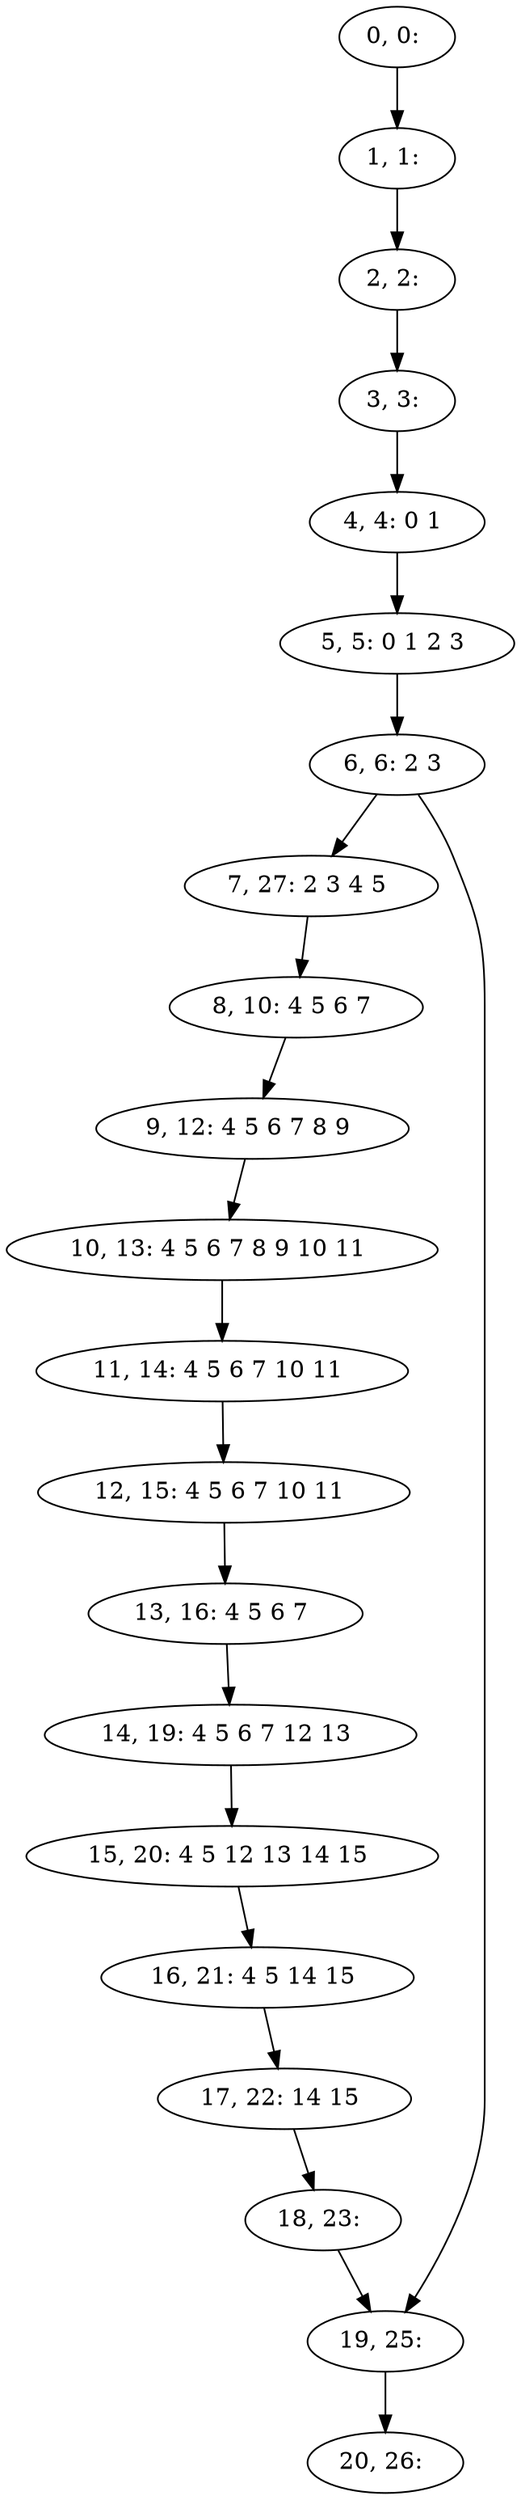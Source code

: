digraph G {
0[label="0, 0: "];
1[label="1, 1: "];
2[label="2, 2: "];
3[label="3, 3: "];
4[label="4, 4: 0 1 "];
5[label="5, 5: 0 1 2 3 "];
6[label="6, 6: 2 3 "];
7[label="7, 27: 2 3 4 5 "];
8[label="8, 10: 4 5 6 7 "];
9[label="9, 12: 4 5 6 7 8 9 "];
10[label="10, 13: 4 5 6 7 8 9 10 11 "];
11[label="11, 14: 4 5 6 7 10 11 "];
12[label="12, 15: 4 5 6 7 10 11 "];
13[label="13, 16: 4 5 6 7 "];
14[label="14, 19: 4 5 6 7 12 13 "];
15[label="15, 20: 4 5 12 13 14 15 "];
16[label="16, 21: 4 5 14 15 "];
17[label="17, 22: 14 15 "];
18[label="18, 23: "];
19[label="19, 25: "];
20[label="20, 26: "];
0->1 ;
1->2 ;
2->3 ;
3->4 ;
4->5 ;
5->6 ;
6->7 ;
6->19 ;
7->8 ;
8->9 ;
9->10 ;
10->11 ;
11->12 ;
12->13 ;
13->14 ;
14->15 ;
15->16 ;
16->17 ;
17->18 ;
18->19 ;
19->20 ;
}
